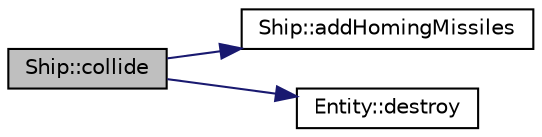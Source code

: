 digraph "Ship::collide"
{
  edge [fontname="Helvetica",fontsize="10",labelfontname="Helvetica",labelfontsize="10"];
  node [fontname="Helvetica",fontsize="10",shape=record];
  rankdir="LR";
  Node1 [label="Ship::collide",height=0.2,width=0.4,color="black", fillcolor="grey75", style="filled", fontcolor="black"];
  Node1 -> Node2 [color="midnightblue",fontsize="10",style="solid",fontname="Helvetica"];
  Node2 [label="Ship::addHomingMissiles",height=0.2,width=0.4,color="black", fillcolor="white", style="filled",URL="$classShip.html#a040a17019b07d00290fc89f220832307"];
  Node1 -> Node3 [color="midnightblue",fontsize="10",style="solid",fontname="Helvetica"];
  Node3 [label="Entity::destroy",height=0.2,width=0.4,color="black", fillcolor="white", style="filled",URL="$classEntity.html#a691dbe5f9ec930c27af2af0b97907a9e"];
}
